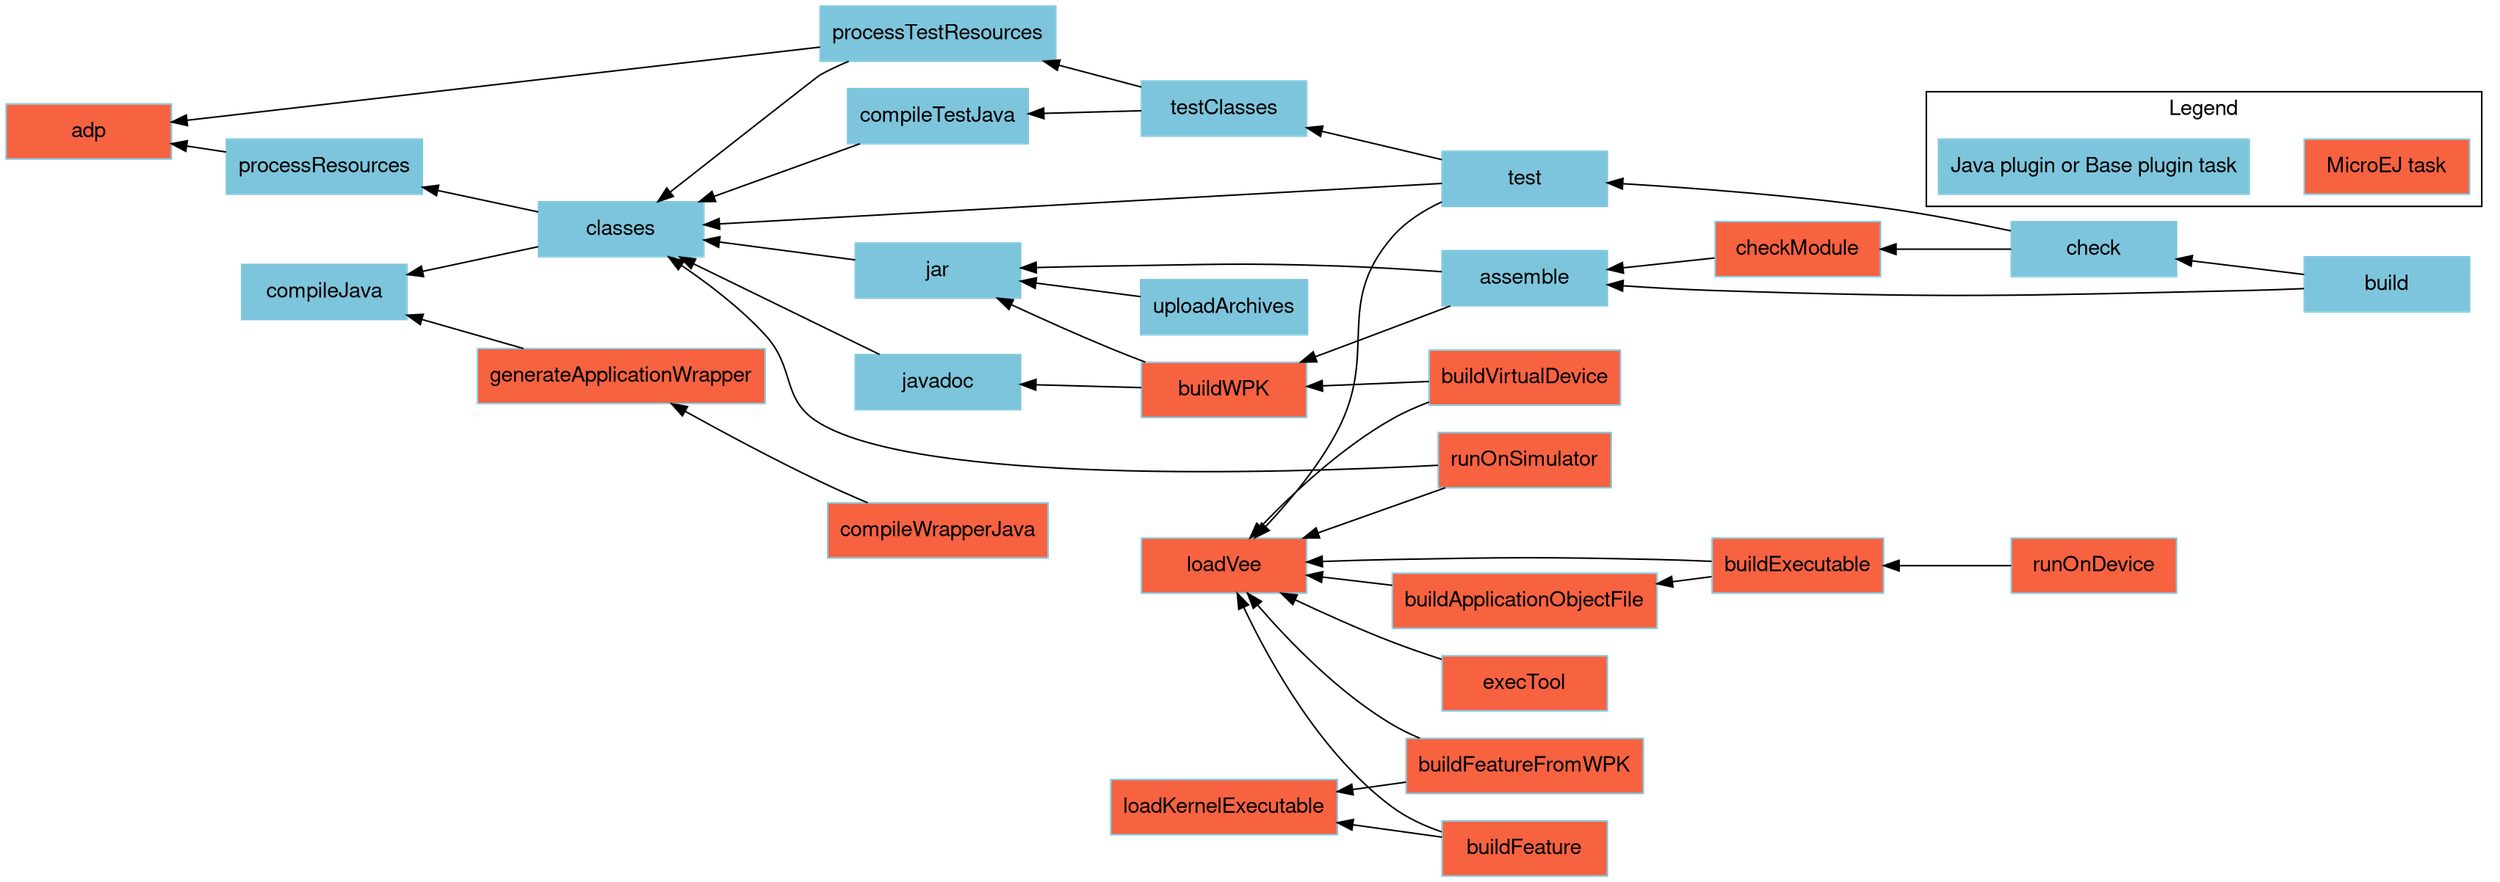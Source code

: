 digraph mygraph {
    rankdir="RL";
    bgcolor="transparent"
    fontname="Helvetica,Arial,sans-serif"
    node [
        shape = box
        width = 1.5
        color = "#7dc5dc"
        style = filled
        fontname="Helvetica,Arial,sans-serif"
    ]
    edge [fontname="Helvetica,Arial,sans-serif"]
    "adp" [fillcolor = "#f76241"]
    "checkModule" [fillcolor = "#f76241"]
    "loadKernelExecutable" [fillcolor = "#f76241"]
    "loadVee" [fillcolor = "#f76241"]
    "runOnSimulator" [fillcolor = "#f76241"]
    "buildWPK" [fillcolor = "#f76241"]
    "buildApplicationObjectFile" [fillcolor = "#f76241"]
    "buildExecutable" [fillcolor = "#f76241"]
    "buildVirtualDevice" [fillcolor = "#f76241"]
    "buildFeature" [fillcolor = "#f76241"]
    "runOnDevice" [fillcolor = "#f76241"]
    "execTool" [fillcolor = "#f76241"]
    "generateApplicationWrapper" [fillcolor = "#f76241"]
    "compileWrapperJava" [fillcolor = "#f76241"]
    "buildFeatureFromWPK" [fillcolor = "#f76241"]
    "build" -> "check"
    "check" -> "test"
    "test" -> "classes"
    "test" -> "testClasses"
    "test" -> "loadVee"
    "testClasses" -> "compileTestJava"
    "testClasses" -> "processTestResources"
    "processResources" -> "adp"
    "processTestResources" -> "adp"
    "processTestResources" -> "classes"
    "compileTestJava" -> "classes"
    "javadoc" -> "classes"
    "classes" -> "compileJava"
    "classes" -> "processResources"
    "build" -> "assemble"
    "assemble" -> "jar"
    "assemble" -> "buildWPK"
    "uploadArchives" -> "jar"
    "jar" -> "classes"
    "runOnSimulator" -> "classes"
    "runOnSimulator" -> "loadVee"
    "checkModule" -> "assemble"
    "check" -> "checkModule"
    "buildWPK" -> "jar"
    "buildWPK" -> "javadoc"
    "buildApplicationObjectFile" -> "loadVee"
    "buildExecutable" -> "buildApplicationObjectFile"
    "buildExecutable" -> "loadVee"
    "buildVirtualDevice" -> "loadVee"
    "buildVirtualDevice" -> "buildWPK"
    "buildFeature" -> "loadVee"
    "buildFeature" -> "loadKernelExecutable"
    "runOnDevice" -> "buildExecutable"
    "execTool" -> "loadVee"
    "generateApplicationWrapper" -> "compileJava"
    "compileWrapperJava" -> "generateApplicationWrapper"
    "buildFeatureFromWPK" -> "loadVee"
    "buildFeatureFromWPK" -> "loadKernelExecutable"
    
    subgraph cluster_legend {
        label="Legend";
        microej [fillcolor="#f76241" label="MicroEJ task"];
        java [fillcolor="#7dc5dc" label="Java plugin or Base plugin task"];
        microej -> java [style=invis];
        java -> microej [style=invis];
    }
}
